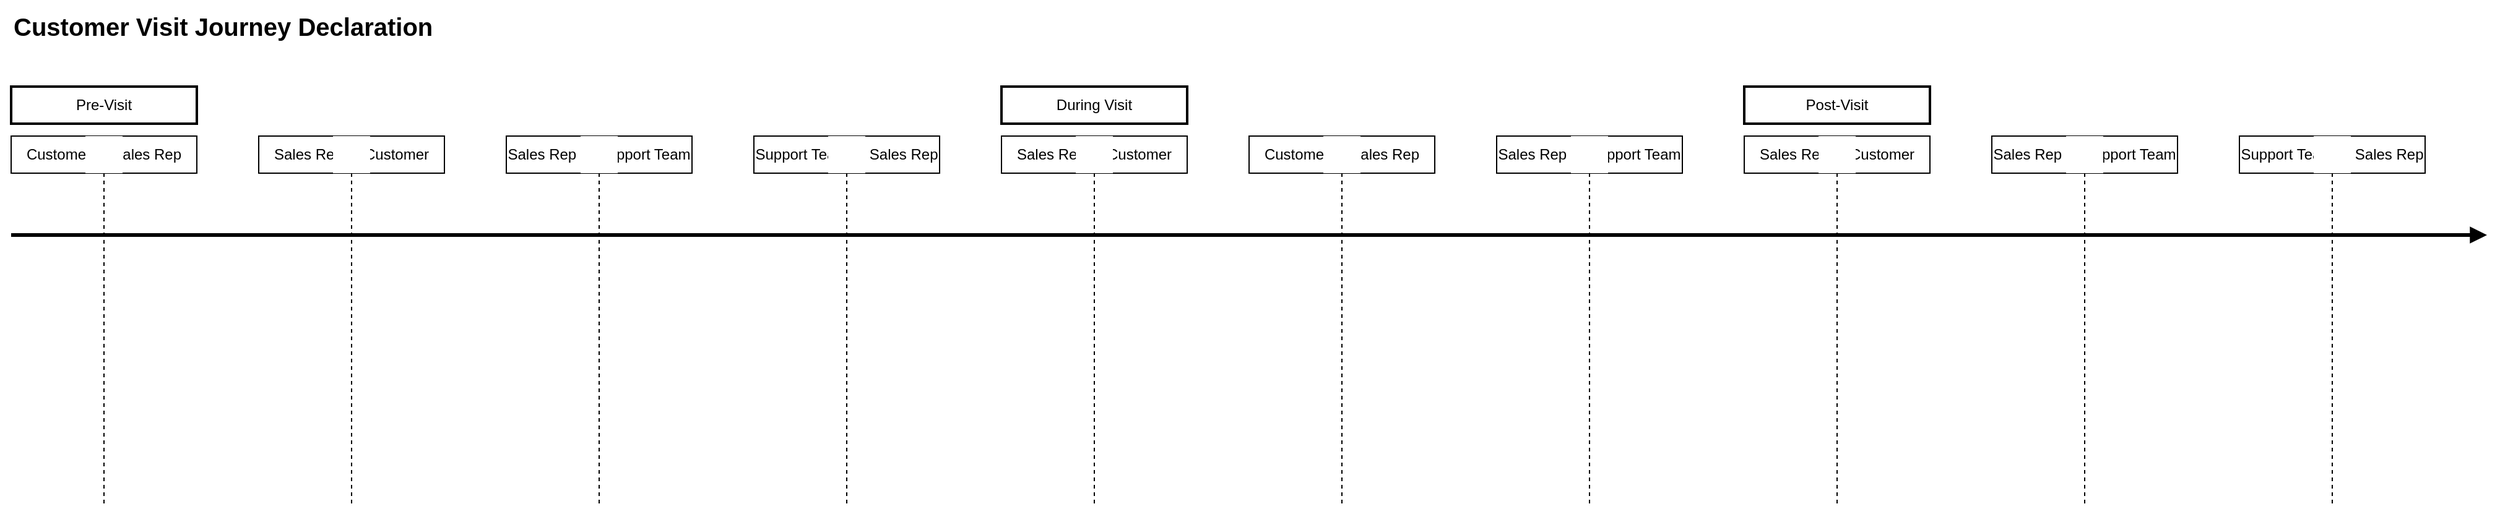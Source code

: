 <mxfile version="21.3.2" type="github">
  <diagram name="第 1 页" id="jWhGuYw8aSnHQIUJKvou">
    <mxGraphModel dx="904" dy="583" grid="1" gridSize="10" guides="1" tooltips="1" connect="1" arrows="1" fold="1" page="1" pageScale="1" pageWidth="827" pageHeight="1169" math="0" shadow="0">
      <root>
        <mxCell id="0" />
        <mxCell id="1" parent="0" />
        <mxCell id="2" value="Customer -&gt; Sales Rep " style="shape=umlLifeline;perimeter=lifelinePerimeter;whiteSpace=wrap;container=1;dropTarget=0;collapsible=0;recursiveResize=0;outlineConnect=0;portConstraint=eastwest;newEdgeStyle={&quot;edgeStyle&quot;:&quot;elbowEdgeStyle&quot;,&quot;elbow&quot;:&quot;vertical&quot;,&quot;curved&quot;:0,&quot;rounded&quot;:0};size=30;" parent="1" vertex="1">
          <mxGeometry x="150" y="110" width="150" height="300" as="geometry" />
        </mxCell>
        <mxCell id="3" value="" style="shape=image;imageAspect=0;aspect=fixed;image=https://cdn1.iconfinder.com/data/icons/hawcons/32/699721-icon-5-neutral-face-128.png;imageBackground=default;" parent="2" vertex="1">
          <mxGeometry x="60" width="30" height="30" as="geometry" />
        </mxCell>
        <mxCell id="4" value="Pre-Visit" style="whiteSpace=wrap;strokeWidth=2;" parent="1" vertex="1">
          <mxGeometry x="150" y="70" width="150" height="30" as="geometry" />
        </mxCell>
        <mxCell id="5" value="Sales Rep -&gt; Customer " style="shape=umlLifeline;perimeter=lifelinePerimeter;whiteSpace=wrap;container=1;dropTarget=0;collapsible=0;recursiveResize=0;outlineConnect=0;portConstraint=eastwest;newEdgeStyle={&quot;edgeStyle&quot;:&quot;elbowEdgeStyle&quot;,&quot;elbow&quot;:&quot;vertical&quot;,&quot;curved&quot;:0,&quot;rounded&quot;:0};size=30;" parent="1" vertex="1">
          <mxGeometry x="350" y="110" width="150" height="300" as="geometry" />
        </mxCell>
        <mxCell id="6" value="" style="shape=image;imageAspect=0;aspect=fixed;image=https://cdn1.iconfinder.com/data/icons/hawcons/32/699721-icon-5-neutral-face-128.png;imageBackground=default;" parent="5" vertex="1">
          <mxGeometry x="60" width="30" height="30" as="geometry" />
        </mxCell>
        <mxCell id="7" value="Sales Rep -&gt; Support Team " style="shape=umlLifeline;perimeter=lifelinePerimeter;whiteSpace=wrap;container=1;dropTarget=0;collapsible=0;recursiveResize=0;outlineConnect=0;portConstraint=eastwest;newEdgeStyle={&quot;edgeStyle&quot;:&quot;elbowEdgeStyle&quot;,&quot;elbow&quot;:&quot;vertical&quot;,&quot;curved&quot;:0,&quot;rounded&quot;:0};size=30;" parent="1" vertex="1">
          <mxGeometry x="550" y="110" width="150" height="300" as="geometry" />
        </mxCell>
        <mxCell id="8" value="" style="shape=image;imageAspect=0;aspect=fixed;image=https://cdn1.iconfinder.com/data/icons/hawcons/32/699721-icon-5-neutral-face-128.png;imageBackground=default;" parent="7" vertex="1">
          <mxGeometry x="60" width="30" height="30" as="geometry" />
        </mxCell>
        <mxCell id="9" value="Support Team -&gt; Sales Rep " style="shape=umlLifeline;perimeter=lifelinePerimeter;whiteSpace=wrap;container=1;dropTarget=0;collapsible=0;recursiveResize=0;outlineConnect=0;portConstraint=eastwest;newEdgeStyle={&quot;edgeStyle&quot;:&quot;elbowEdgeStyle&quot;,&quot;elbow&quot;:&quot;vertical&quot;,&quot;curved&quot;:0,&quot;rounded&quot;:0};size=30;" parent="1" vertex="1">
          <mxGeometry x="750" y="110" width="150" height="300" as="geometry" />
        </mxCell>
        <mxCell id="10" value="" style="shape=image;imageAspect=0;aspect=fixed;image=https://cdn1.iconfinder.com/data/icons/hawcons/32/699721-icon-5-neutral-face-128.png;imageBackground=default;" parent="9" vertex="1">
          <mxGeometry x="60" width="30" height="30" as="geometry" />
        </mxCell>
        <mxCell id="11" value="Sales Rep -&gt; Customer " style="shape=umlLifeline;perimeter=lifelinePerimeter;whiteSpace=wrap;container=1;dropTarget=0;collapsible=0;recursiveResize=0;outlineConnect=0;portConstraint=eastwest;newEdgeStyle={&quot;edgeStyle&quot;:&quot;elbowEdgeStyle&quot;,&quot;elbow&quot;:&quot;vertical&quot;,&quot;curved&quot;:0,&quot;rounded&quot;:0};size=30;" parent="1" vertex="1">
          <mxGeometry x="950" y="110" width="150" height="300" as="geometry" />
        </mxCell>
        <mxCell id="12" value="" style="shape=image;imageAspect=0;aspect=fixed;image=https://cdn1.iconfinder.com/data/icons/hawcons/32/699721-icon-5-neutral-face-128.png;imageBackground=default;" parent="11" vertex="1">
          <mxGeometry x="60" width="30" height="30" as="geometry" />
        </mxCell>
        <mxCell id="13" value="During Visit" style="whiteSpace=wrap;strokeWidth=2;" parent="1" vertex="1">
          <mxGeometry x="950" y="70" width="150" height="30" as="geometry" />
        </mxCell>
        <mxCell id="14" value="Customer -&gt; Sales Rep " style="shape=umlLifeline;perimeter=lifelinePerimeter;whiteSpace=wrap;container=1;dropTarget=0;collapsible=0;recursiveResize=0;outlineConnect=0;portConstraint=eastwest;newEdgeStyle={&quot;edgeStyle&quot;:&quot;elbowEdgeStyle&quot;,&quot;elbow&quot;:&quot;vertical&quot;,&quot;curved&quot;:0,&quot;rounded&quot;:0};size=30;" parent="1" vertex="1">
          <mxGeometry x="1150" y="110" width="150" height="300" as="geometry" />
        </mxCell>
        <mxCell id="15" value="" style="shape=image;imageAspect=0;aspect=fixed;image=https://cdn1.iconfinder.com/data/icons/hawcons/32/699721-icon-5-neutral-face-128.png;imageBackground=default;" parent="14" vertex="1">
          <mxGeometry x="60" width="30" height="30" as="geometry" />
        </mxCell>
        <mxCell id="16" value="Sales Rep -&gt; Support Team " style="shape=umlLifeline;perimeter=lifelinePerimeter;whiteSpace=wrap;container=1;dropTarget=0;collapsible=0;recursiveResize=0;outlineConnect=0;portConstraint=eastwest;newEdgeStyle={&quot;edgeStyle&quot;:&quot;elbowEdgeStyle&quot;,&quot;elbow&quot;:&quot;vertical&quot;,&quot;curved&quot;:0,&quot;rounded&quot;:0};size=30;" parent="1" vertex="1">
          <mxGeometry x="1350" y="110" width="150" height="300" as="geometry" />
        </mxCell>
        <mxCell id="17" value="" style="shape=image;imageAspect=0;aspect=fixed;image=https://cdn1.iconfinder.com/data/icons/hawcons/32/699721-icon-5-neutral-face-128.png;imageBackground=default;" parent="16" vertex="1">
          <mxGeometry x="60" width="30" height="30" as="geometry" />
        </mxCell>
        <mxCell id="18" value="Sales Rep -&gt; Customer " style="shape=umlLifeline;perimeter=lifelinePerimeter;whiteSpace=wrap;container=1;dropTarget=0;collapsible=0;recursiveResize=0;outlineConnect=0;portConstraint=eastwest;newEdgeStyle={&quot;edgeStyle&quot;:&quot;elbowEdgeStyle&quot;,&quot;elbow&quot;:&quot;vertical&quot;,&quot;curved&quot;:0,&quot;rounded&quot;:0};size=30;" parent="1" vertex="1">
          <mxGeometry x="1550" y="110" width="150" height="300" as="geometry" />
        </mxCell>
        <mxCell id="19" value="" style="shape=image;imageAspect=0;aspect=fixed;image=https://cdn1.iconfinder.com/data/icons/hawcons/32/699721-icon-5-neutral-face-128.png;imageBackground=default;" parent="18" vertex="1">
          <mxGeometry x="60" width="30" height="30" as="geometry" />
        </mxCell>
        <mxCell id="20" value="Post-Visit" style="whiteSpace=wrap;strokeWidth=2;" parent="1" vertex="1">
          <mxGeometry x="1550" y="70" width="150" height="30" as="geometry" />
        </mxCell>
        <mxCell id="21" value="Sales Rep -&gt; Support Team " style="shape=umlLifeline;perimeter=lifelinePerimeter;whiteSpace=wrap;container=1;dropTarget=0;collapsible=0;recursiveResize=0;outlineConnect=0;portConstraint=eastwest;newEdgeStyle={&quot;edgeStyle&quot;:&quot;elbowEdgeStyle&quot;,&quot;elbow&quot;:&quot;vertical&quot;,&quot;curved&quot;:0,&quot;rounded&quot;:0};size=30;" parent="1" vertex="1">
          <mxGeometry x="1750" y="110" width="150" height="300" as="geometry" />
        </mxCell>
        <mxCell id="22" value="" style="shape=image;imageAspect=0;aspect=fixed;image=https://cdn1.iconfinder.com/data/icons/hawcons/32/699721-icon-5-neutral-face-128.png;imageBackground=default;" parent="21" vertex="1">
          <mxGeometry x="60" width="30" height="30" as="geometry" />
        </mxCell>
        <mxCell id="23" value="Support Team -&gt; Sales Rep " style="shape=umlLifeline;perimeter=lifelinePerimeter;whiteSpace=wrap;container=1;dropTarget=0;collapsible=0;recursiveResize=0;outlineConnect=0;portConstraint=eastwest;newEdgeStyle={&quot;edgeStyle&quot;:&quot;elbowEdgeStyle&quot;,&quot;elbow&quot;:&quot;vertical&quot;,&quot;curved&quot;:0,&quot;rounded&quot;:0};size=30;" parent="1" vertex="1">
          <mxGeometry x="1950" y="110" width="150" height="300" as="geometry" />
        </mxCell>
        <mxCell id="24" value="" style="shape=image;imageAspect=0;aspect=fixed;image=https://cdn1.iconfinder.com/data/icons/hawcons/32/699721-icon-5-neutral-face-128.png;imageBackground=default;" parent="23" vertex="1">
          <mxGeometry x="60" width="30" height="30" as="geometry" />
        </mxCell>
        <mxCell id="25" style="endArrow=block;strokeWidth=3;endFill=1;" parent="1" edge="1">
          <mxGeometry relative="1" as="geometry">
            <mxPoint x="150" y="190" as="sourcePoint" />
            <mxPoint x="2150" y="190" as="targetPoint" />
          </mxGeometry>
        </mxCell>
        <mxCell id="26" value="Customer Visit Journey Declaration" style="text;strokeColor=none;fillColor=none;align=left;verticalAlign=middle;fontSize=20;fontStyle=1" parent="1" vertex="1">
          <mxGeometry x="150" width="408" height="40" as="geometry" />
        </mxCell>
      </root>
    </mxGraphModel>
  </diagram>
</mxfile>
